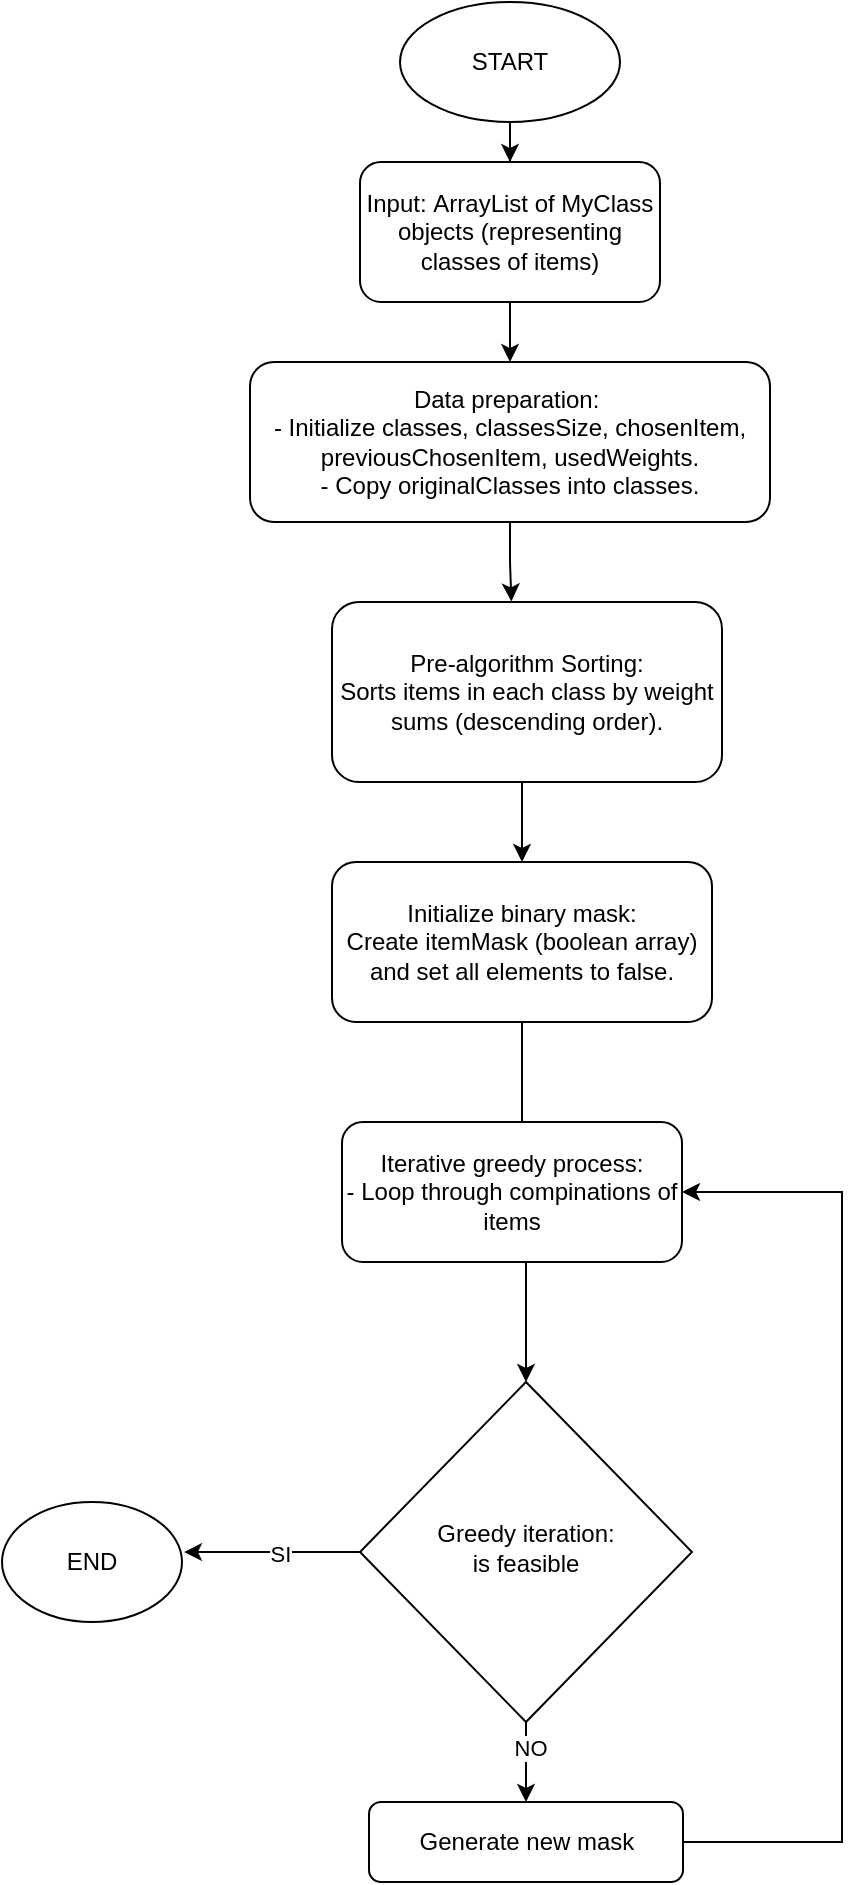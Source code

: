 <mxfile version="21.2.1" type="device">
  <diagram id="C5RBs43oDa-KdzZeNtuy" name="Page-1">
    <mxGraphModel dx="1656" dy="1209" grid="1" gridSize="10" guides="1" tooltips="1" connect="1" arrows="1" fold="1" page="1" pageScale="1" pageWidth="827" pageHeight="1169" math="0" shadow="0">
      <root>
        <mxCell id="WIyWlLk6GJQsqaUBKTNV-0" />
        <mxCell id="WIyWlLk6GJQsqaUBKTNV-1" parent="WIyWlLk6GJQsqaUBKTNV-0" />
        <mxCell id="L3-2UbcGx-O6y74rbX5_-43" style="edgeStyle=orthogonalEdgeStyle;rounded=0;orthogonalLoop=1;jettySize=auto;html=1;entryX=0.5;entryY=0;entryDx=0;entryDy=0;" edge="1" parent="WIyWlLk6GJQsqaUBKTNV-1" source="L3-2UbcGx-O6y74rbX5_-0" target="L3-2UbcGx-O6y74rbX5_-3">
          <mxGeometry relative="1" as="geometry" />
        </mxCell>
        <mxCell id="L3-2UbcGx-O6y74rbX5_-0" value="Input:&amp;nbsp;ArrayList of MyClass objects (representing classes of items)" style="rounded=1;whiteSpace=wrap;html=1;fontSize=12;glass=0;strokeWidth=1;shadow=0;" vertex="1" parent="WIyWlLk6GJQsqaUBKTNV-1">
          <mxGeometry x="339" y="90" width="150" height="70" as="geometry" />
        </mxCell>
        <mxCell id="L3-2UbcGx-O6y74rbX5_-44" style="edgeStyle=orthogonalEdgeStyle;rounded=0;orthogonalLoop=1;jettySize=auto;html=1;entryX=0.46;entryY=-0.003;entryDx=0;entryDy=0;entryPerimeter=0;" edge="1" parent="WIyWlLk6GJQsqaUBKTNV-1" source="L3-2UbcGx-O6y74rbX5_-3" target="L3-2UbcGx-O6y74rbX5_-6">
          <mxGeometry relative="1" as="geometry" />
        </mxCell>
        <mxCell id="L3-2UbcGx-O6y74rbX5_-3" value="Data preparation:&amp;nbsp;&lt;br&gt;- Initialize classes, classesSize, chosenItem, previousChosenItem, usedWeights.&lt;br&gt;- Copy originalClasses into classes." style="rounded=1;whiteSpace=wrap;html=1;fontSize=12;glass=0;strokeWidth=1;shadow=0;" vertex="1" parent="WIyWlLk6GJQsqaUBKTNV-1">
          <mxGeometry x="284" y="190" width="260" height="80" as="geometry" />
        </mxCell>
        <mxCell id="L3-2UbcGx-O6y74rbX5_-45" style="edgeStyle=orthogonalEdgeStyle;rounded=0;orthogonalLoop=1;jettySize=auto;html=1;" edge="1" parent="WIyWlLk6GJQsqaUBKTNV-1" source="L3-2UbcGx-O6y74rbX5_-6" target="L3-2UbcGx-O6y74rbX5_-7">
          <mxGeometry relative="1" as="geometry">
            <Array as="points">
              <mxPoint x="420" y="410" />
              <mxPoint x="420" y="410" />
            </Array>
          </mxGeometry>
        </mxCell>
        <mxCell id="L3-2UbcGx-O6y74rbX5_-6" value="Pre-algorithm Sorting: &lt;br&gt;Sorts items in each class by weight sums (descending order)." style="rounded=1;whiteSpace=wrap;html=1;fontSize=12;glass=0;strokeWidth=1;shadow=0;" vertex="1" parent="WIyWlLk6GJQsqaUBKTNV-1">
          <mxGeometry x="325" y="310" width="195" height="90" as="geometry" />
        </mxCell>
        <mxCell id="L3-2UbcGx-O6y74rbX5_-34" style="edgeStyle=orthogonalEdgeStyle;rounded=0;orthogonalLoop=1;jettySize=auto;html=1;entryX=0.5;entryY=0;entryDx=0;entryDy=0;" edge="1" parent="WIyWlLk6GJQsqaUBKTNV-1" source="L3-2UbcGx-O6y74rbX5_-7" target="L3-2UbcGx-O6y74rbX5_-10">
          <mxGeometry relative="1" as="geometry" />
        </mxCell>
        <mxCell id="L3-2UbcGx-O6y74rbX5_-7" value="Initialize binary mask:&lt;br&gt;Create itemMask (boolean array) and set all elements to false." style="rounded=1;whiteSpace=wrap;html=1;fontSize=12;glass=0;strokeWidth=1;shadow=0;" vertex="1" parent="WIyWlLk6GJQsqaUBKTNV-1">
          <mxGeometry x="325" y="440" width="190" height="80" as="geometry" />
        </mxCell>
        <mxCell id="L3-2UbcGx-O6y74rbX5_-28" style="edgeStyle=orthogonalEdgeStyle;rounded=0;orthogonalLoop=1;jettySize=auto;html=1;entryX=1.011;entryY=0.417;entryDx=0;entryDy=0;entryPerimeter=0;" edge="1" parent="WIyWlLk6GJQsqaUBKTNV-1" source="L3-2UbcGx-O6y74rbX5_-10" target="L3-2UbcGx-O6y74rbX5_-46">
          <mxGeometry relative="1" as="geometry">
            <mxPoint x="107" y="695" as="targetPoint" />
          </mxGeometry>
        </mxCell>
        <mxCell id="L3-2UbcGx-O6y74rbX5_-29" value="SI" style="edgeLabel;html=1;align=center;verticalAlign=middle;resizable=0;points=[];" vertex="1" connectable="0" parent="L3-2UbcGx-O6y74rbX5_-28">
          <mxGeometry x="-0.078" y="1" relative="1" as="geometry">
            <mxPoint as="offset" />
          </mxGeometry>
        </mxCell>
        <mxCell id="L3-2UbcGx-O6y74rbX5_-53" style="edgeStyle=orthogonalEdgeStyle;rounded=0;orthogonalLoop=1;jettySize=auto;html=1;entryX=0.5;entryY=0;entryDx=0;entryDy=0;" edge="1" parent="WIyWlLk6GJQsqaUBKTNV-1" source="L3-2UbcGx-O6y74rbX5_-10" target="L3-2UbcGx-O6y74rbX5_-52">
          <mxGeometry relative="1" as="geometry" />
        </mxCell>
        <mxCell id="L3-2UbcGx-O6y74rbX5_-55" value="NO" style="edgeLabel;html=1;align=center;verticalAlign=middle;resizable=0;points=[];" vertex="1" connectable="0" parent="L3-2UbcGx-O6y74rbX5_-53">
          <mxGeometry x="-0.343" y="2" relative="1" as="geometry">
            <mxPoint as="offset" />
          </mxGeometry>
        </mxCell>
        <mxCell id="L3-2UbcGx-O6y74rbX5_-10" value="Greedy iteration: &lt;br&gt;is feasible" style="rhombus;whiteSpace=wrap;html=1;shadow=0;fontFamily=Helvetica;fontSize=12;align=center;strokeWidth=1;spacing=6;spacingTop=-4;" vertex="1" parent="WIyWlLk6GJQsqaUBKTNV-1">
          <mxGeometry x="339" y="700" width="166" height="170" as="geometry" />
        </mxCell>
        <mxCell id="L3-2UbcGx-O6y74rbX5_-14" value="Iterative greedy process:&lt;br&gt;- Loop through compinations of items" style="rounded=1;whiteSpace=wrap;html=1;fontSize=12;glass=0;strokeWidth=1;shadow=0;" vertex="1" parent="WIyWlLk6GJQsqaUBKTNV-1">
          <mxGeometry x="330" y="570" width="170" height="70" as="geometry" />
        </mxCell>
        <mxCell id="L3-2UbcGx-O6y74rbX5_-42" style="edgeStyle=orthogonalEdgeStyle;rounded=0;orthogonalLoop=1;jettySize=auto;html=1;entryX=0.5;entryY=0;entryDx=0;entryDy=0;" edge="1" parent="WIyWlLk6GJQsqaUBKTNV-1" source="L3-2UbcGx-O6y74rbX5_-41" target="L3-2UbcGx-O6y74rbX5_-0">
          <mxGeometry relative="1" as="geometry" />
        </mxCell>
        <mxCell id="L3-2UbcGx-O6y74rbX5_-41" value="START" style="ellipse;whiteSpace=wrap;html=1;" vertex="1" parent="WIyWlLk6GJQsqaUBKTNV-1">
          <mxGeometry x="359" y="10" width="110" height="60" as="geometry" />
        </mxCell>
        <mxCell id="L3-2UbcGx-O6y74rbX5_-46" value="END" style="ellipse;whiteSpace=wrap;html=1;" vertex="1" parent="WIyWlLk6GJQsqaUBKTNV-1">
          <mxGeometry x="160" y="760" width="90" height="60" as="geometry" />
        </mxCell>
        <mxCell id="L3-2UbcGx-O6y74rbX5_-56" style="edgeStyle=orthogonalEdgeStyle;rounded=0;orthogonalLoop=1;jettySize=auto;html=1;entryX=1;entryY=0.5;entryDx=0;entryDy=0;" edge="1" parent="WIyWlLk6GJQsqaUBKTNV-1" source="L3-2UbcGx-O6y74rbX5_-52" target="L3-2UbcGx-O6y74rbX5_-14">
          <mxGeometry relative="1" as="geometry">
            <Array as="points">
              <mxPoint x="580" y="930" />
              <mxPoint x="580" y="605" />
            </Array>
          </mxGeometry>
        </mxCell>
        <mxCell id="L3-2UbcGx-O6y74rbX5_-52" value="Generate new mask" style="rounded=1;whiteSpace=wrap;html=1;fontSize=12;glass=0;strokeWidth=1;shadow=0;" vertex="1" parent="WIyWlLk6GJQsqaUBKTNV-1">
          <mxGeometry x="343.5" y="910" width="157" height="40" as="geometry" />
        </mxCell>
      </root>
    </mxGraphModel>
  </diagram>
</mxfile>
